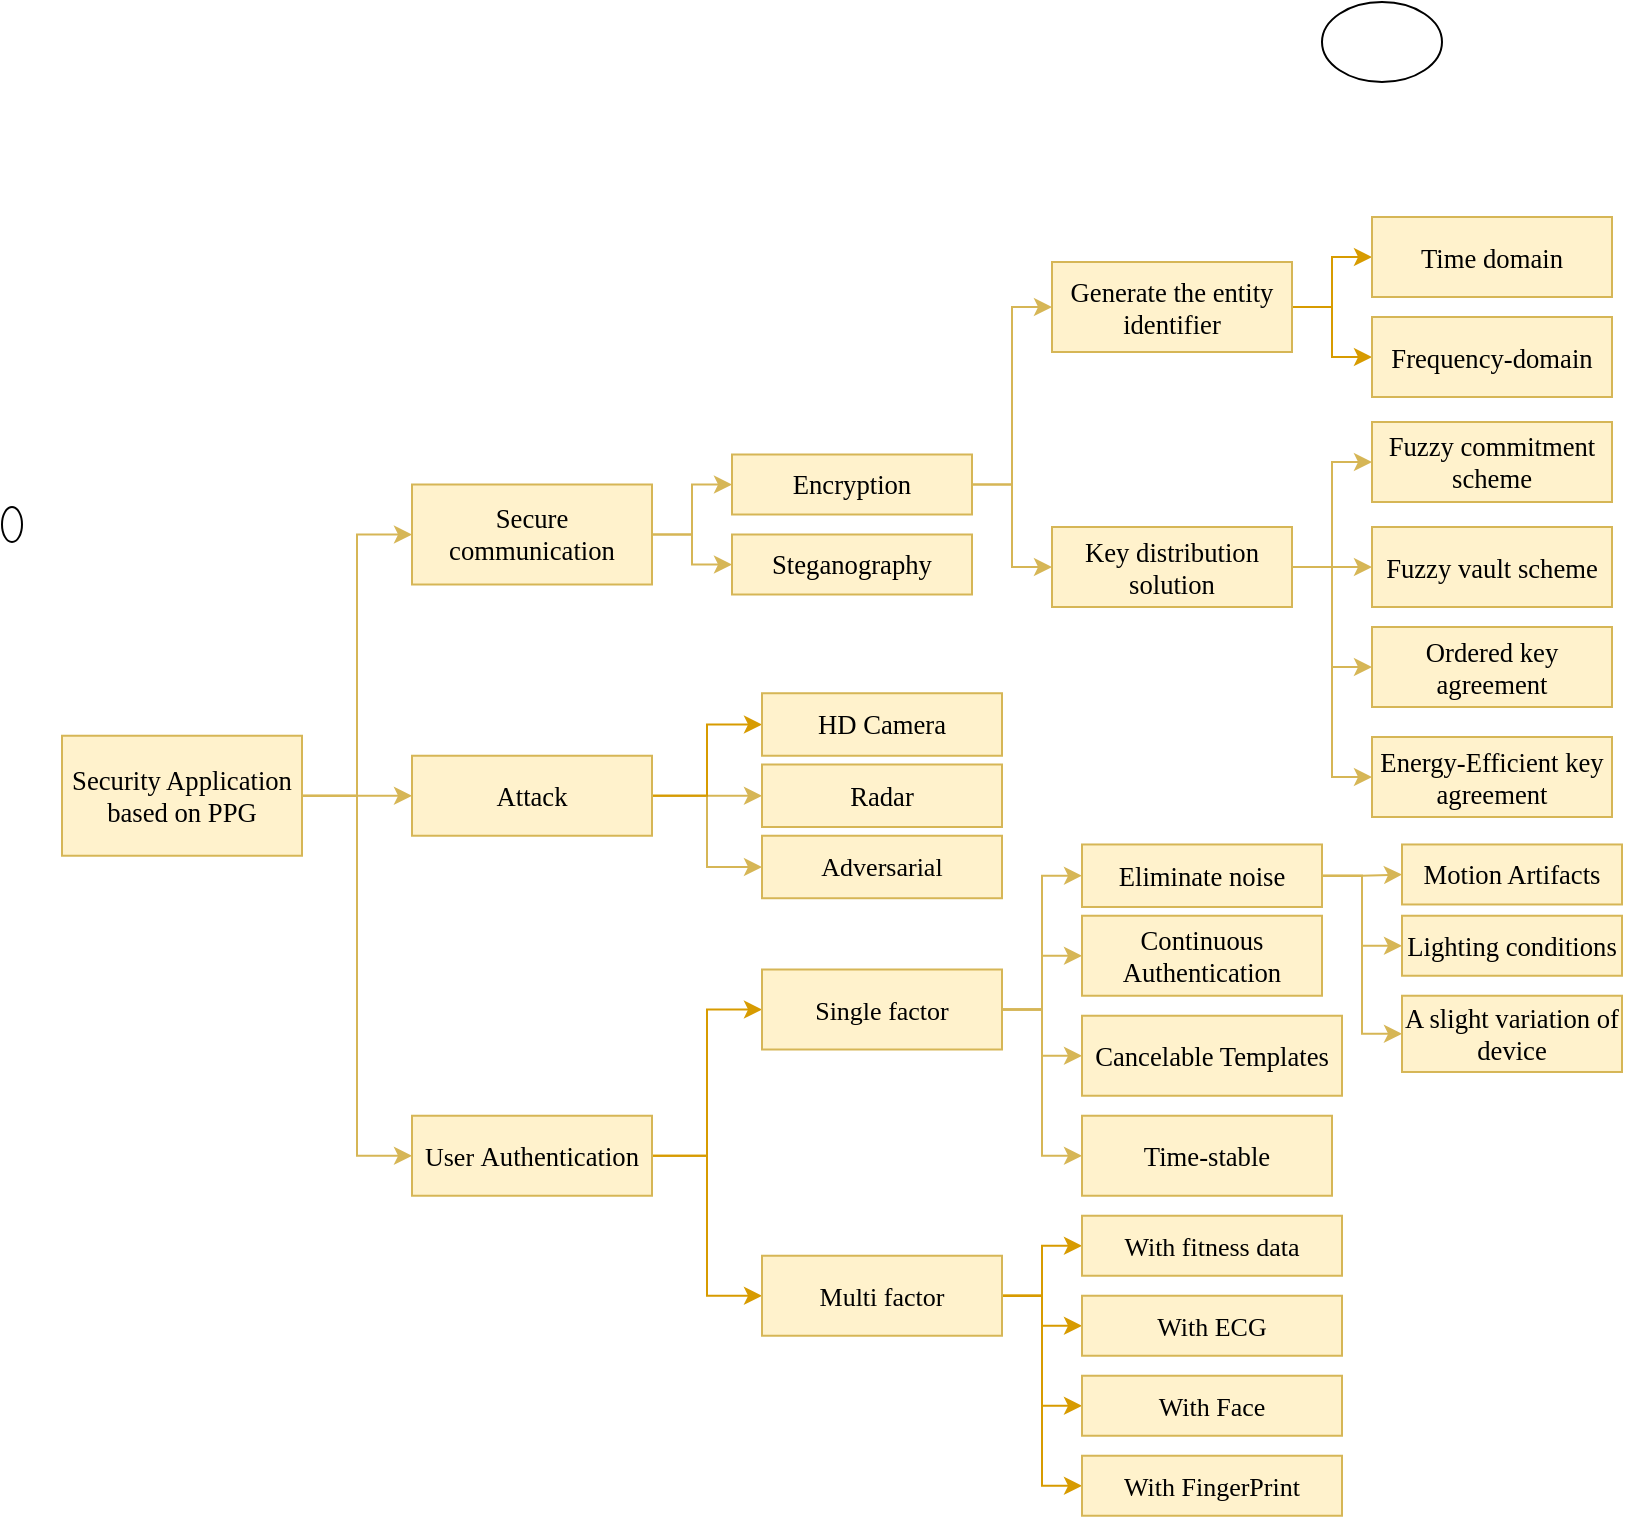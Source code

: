 <mxfile version="14.6.13" type="github">
  <diagram id="R2lEEEUBdFMjLlhIrx00" name="Page-1">
    <mxGraphModel dx="1092" dy="716" grid="1" gridSize="10" guides="1" tooltips="1" connect="1" arrows="1" fold="1" page="1" pageScale="1" pageWidth="850" pageHeight="1100" math="0" shadow="0" extFonts="Permanent Marker^https://fonts.googleapis.com/css?family=Permanent+Marker">
      <root>
        <mxCell id="0" />
        <mxCell id="1" parent="0" />
        <mxCell id="hjBMN0ESbZGBYcGNyfqj-2" style="edgeStyle=orthogonalEdgeStyle;rounded=0;orthogonalLoop=1;jettySize=auto;html=1;entryX=0;entryY=0.5;entryDx=0;entryDy=0;fillColor=#fff2cc;strokeColor=#d6b656;" parent="1" source="7kK_4Ma0JGCiKMvr0xMD-1" target="hjBMN0ESbZGBYcGNyfqj-1" edge="1">
          <mxGeometry relative="1" as="geometry" />
        </mxCell>
        <mxCell id="hjBMN0ESbZGBYcGNyfqj-5" style="edgeStyle=orthogonalEdgeStyle;rounded=0;orthogonalLoop=1;jettySize=auto;html=1;entryX=0;entryY=0.5;entryDx=0;entryDy=0;fillColor=#fff2cc;strokeColor=#d6b656;" parent="1" source="7kK_4Ma0JGCiKMvr0xMD-1" target="hjBMN0ESbZGBYcGNyfqj-4" edge="1">
          <mxGeometry relative="1" as="geometry" />
        </mxCell>
        <mxCell id="hjBMN0ESbZGBYcGNyfqj-22" style="edgeStyle=orthogonalEdgeStyle;rounded=0;orthogonalLoop=1;jettySize=auto;html=1;fillColor=#fff2cc;strokeColor=#d6b656;entryX=0;entryY=0.5;entryDx=0;entryDy=0;" parent="1" source="7kK_4Ma0JGCiKMvr0xMD-1" target="O8F0JCfiDlLxA4v2om1o-1" edge="1">
          <mxGeometry relative="1" as="geometry">
            <mxPoint x="175" y="470" as="targetPoint" />
          </mxGeometry>
        </mxCell>
        <mxCell id="7kK_4Ma0JGCiKMvr0xMD-1" value="&lt;span style=&quot;font-size: 10pt&quot;&gt;&lt;font face=&quot;Times New Roman&quot;&gt;Security Application based on PPG&lt;/font&gt;&lt;/span&gt;" style="rounded=0;whiteSpace=wrap;html=1;fillColor=#fff2cc;strokeColor=#d6b656;" parent="1" vertex="1">
          <mxGeometry x="40" y="366.87" width="120" height="60" as="geometry" />
        </mxCell>
        <mxCell id="hjBMN0ESbZGBYcGNyfqj-33" style="edgeStyle=orthogonalEdgeStyle;rounded=0;orthogonalLoop=1;jettySize=auto;html=1;entryX=0;entryY=0.5;entryDx=0;entryDy=0;fillColor=#fff2cc;strokeColor=#d6b656;exitX=1;exitY=0.5;exitDx=0;exitDy=0;" parent="1" source="O8F0JCfiDlLxA4v2om1o-4" target="hjBMN0ESbZGBYcGNyfqj-32" edge="1">
          <mxGeometry relative="1" as="geometry">
            <mxPoint x="595" y="600.05" as="sourcePoint" />
          </mxGeometry>
        </mxCell>
        <mxCell id="hjBMN0ESbZGBYcGNyfqj-48" style="edgeStyle=orthogonalEdgeStyle;rounded=0;orthogonalLoop=1;jettySize=auto;html=1;entryX=0;entryY=0.5;entryDx=0;entryDy=0;fillColor=#fff2cc;strokeColor=#d6b656;exitX=1;exitY=0.5;exitDx=0;exitDy=0;" parent="1" source="O8F0JCfiDlLxA4v2om1o-4" target="hjBMN0ESbZGBYcGNyfqj-47" edge="1">
          <mxGeometry relative="1" as="geometry">
            <mxPoint x="595" y="600.05" as="sourcePoint" />
          </mxGeometry>
        </mxCell>
        <mxCell id="hjBMN0ESbZGBYcGNyfqj-50" style="edgeStyle=orthogonalEdgeStyle;rounded=0;orthogonalLoop=1;jettySize=auto;html=1;entryX=0;entryY=0.5;entryDx=0;entryDy=0;fillColor=#fff2cc;strokeColor=#d6b656;exitX=1;exitY=0.5;exitDx=0;exitDy=0;" parent="1" source="O8F0JCfiDlLxA4v2om1o-4" target="hjBMN0ESbZGBYcGNyfqj-49" edge="1">
          <mxGeometry relative="1" as="geometry">
            <mxPoint x="595" y="600.05" as="sourcePoint" />
          </mxGeometry>
        </mxCell>
        <mxCell id="hjBMN0ESbZGBYcGNyfqj-52" style="edgeStyle=orthogonalEdgeStyle;rounded=0;orthogonalLoop=1;jettySize=auto;html=1;entryX=0;entryY=0.5;entryDx=0;entryDy=0;fillColor=#fff2cc;strokeColor=#d6b656;exitX=1;exitY=0.5;exitDx=0;exitDy=0;" parent="1" source="O8F0JCfiDlLxA4v2om1o-4" target="hjBMN0ESbZGBYcGNyfqj-51" edge="1">
          <mxGeometry relative="1" as="geometry">
            <mxPoint x="595" y="600.05" as="sourcePoint" />
          </mxGeometry>
        </mxCell>
        <mxCell id="hjBMN0ESbZGBYcGNyfqj-8" style="edgeStyle=orthogonalEdgeStyle;rounded=0;orthogonalLoop=1;jettySize=auto;html=1;entryX=0;entryY=0.5;entryDx=0;entryDy=0;fillColor=#fff2cc;strokeColor=#d6b656;" parent="1" source="hjBMN0ESbZGBYcGNyfqj-1" target="hjBMN0ESbZGBYcGNyfqj-6" edge="1">
          <mxGeometry relative="1" as="geometry" />
        </mxCell>
        <mxCell id="hjBMN0ESbZGBYcGNyfqj-9" style="edgeStyle=orthogonalEdgeStyle;rounded=0;orthogonalLoop=1;jettySize=auto;html=1;entryX=0;entryY=0.5;entryDx=0;entryDy=0;fillColor=#fff2cc;strokeColor=#d6b656;" parent="1" source="hjBMN0ESbZGBYcGNyfqj-1" target="hjBMN0ESbZGBYcGNyfqj-7" edge="1">
          <mxGeometry relative="1" as="geometry" />
        </mxCell>
        <mxCell id="hjBMN0ESbZGBYcGNyfqj-1" value="&lt;span style=&quot;font-size: 10pt&quot;&gt;&lt;font face=&quot;Times New Roman&quot;&gt;Secure communication&lt;/font&gt;&lt;/span&gt;" style="rounded=0;whiteSpace=wrap;html=1;fillColor=#fff2cc;strokeColor=#d6b656;" parent="1" vertex="1">
          <mxGeometry x="215" y="241.25" width="120" height="50" as="geometry" />
        </mxCell>
        <mxCell id="hjBMN0ESbZGBYcGNyfqj-27" style="edgeStyle=orthogonalEdgeStyle;rounded=0;orthogonalLoop=1;jettySize=auto;html=1;entryX=0;entryY=0.5;entryDx=0;entryDy=0;fillColor=#fff2cc;strokeColor=#d6b656;" parent="1" source="hjBMN0ESbZGBYcGNyfqj-4" target="hjBMN0ESbZGBYcGNyfqj-26" edge="1">
          <mxGeometry relative="1" as="geometry" />
        </mxCell>
        <mxCell id="hjBMN0ESbZGBYcGNyfqj-29" style="edgeStyle=orthogonalEdgeStyle;rounded=0;orthogonalLoop=1;jettySize=auto;html=1;entryX=0;entryY=0.5;entryDx=0;entryDy=0;fillColor=#fff2cc;strokeColor=#d6b656;" parent="1" source="hjBMN0ESbZGBYcGNyfqj-4" target="hjBMN0ESbZGBYcGNyfqj-28" edge="1">
          <mxGeometry relative="1" as="geometry" />
        </mxCell>
        <mxCell id="O8F0JCfiDlLxA4v2om1o-23" style="edgeStyle=orthogonalEdgeStyle;rounded=0;orthogonalLoop=1;jettySize=auto;html=1;entryX=0;entryY=0.5;entryDx=0;entryDy=0;fillColor=#ffe6cc;strokeColor=#d79b00;" edge="1" parent="1" source="hjBMN0ESbZGBYcGNyfqj-4" target="hjBMN0ESbZGBYcGNyfqj-23">
          <mxGeometry relative="1" as="geometry" />
        </mxCell>
        <mxCell id="hjBMN0ESbZGBYcGNyfqj-4" value="&lt;span style=&quot;font-family: &amp;#34;noto_regular&amp;#34; ; font-size: 10pt&quot;&gt;Attack&lt;/span&gt;" style="rounded=0;whiteSpace=wrap;html=1;fillColor=#fff2cc;strokeColor=#d6b656;" parent="1" vertex="1">
          <mxGeometry x="215" y="376.87" width="120" height="40" as="geometry" />
        </mxCell>
        <mxCell id="hjBMN0ESbZGBYcGNyfqj-12" style="edgeStyle=orthogonalEdgeStyle;rounded=0;orthogonalLoop=1;jettySize=auto;html=1;entryX=0;entryY=0.5;entryDx=0;entryDy=0;fillColor=#fff2cc;strokeColor=#d6b656;" parent="1" source="hjBMN0ESbZGBYcGNyfqj-6" target="hjBMN0ESbZGBYcGNyfqj-10" edge="1">
          <mxGeometry relative="1" as="geometry" />
        </mxCell>
        <mxCell id="hjBMN0ESbZGBYcGNyfqj-13" style="edgeStyle=orthogonalEdgeStyle;rounded=0;orthogonalLoop=1;jettySize=auto;html=1;entryX=0;entryY=0.5;entryDx=0;entryDy=0;fillColor=#fff2cc;strokeColor=#d6b656;" parent="1" source="hjBMN0ESbZGBYcGNyfqj-6" target="hjBMN0ESbZGBYcGNyfqj-11" edge="1">
          <mxGeometry relative="1" as="geometry" />
        </mxCell>
        <mxCell id="hjBMN0ESbZGBYcGNyfqj-6" value="&lt;span style=&quot;font-family: &amp;#34;noto_regular&amp;#34; ; font-size: 10pt&quot;&gt;Encryption&lt;/span&gt;" style="rounded=0;whiteSpace=wrap;html=1;fillColor=#fff2cc;strokeColor=#d6b656;" parent="1" vertex="1">
          <mxGeometry x="375" y="226.25" width="120" height="30" as="geometry" />
        </mxCell>
        <mxCell id="hjBMN0ESbZGBYcGNyfqj-7" value="&lt;span style=&quot;font-family: &amp;#34;noto_regular&amp;#34; ; font-size: 10pt&quot;&gt;Steganography&lt;/span&gt;" style="rounded=0;whiteSpace=wrap;html=1;fillColor=#fff2cc;strokeColor=#d6b656;" parent="1" vertex="1">
          <mxGeometry x="375" y="266.25" width="120" height="30" as="geometry" />
        </mxCell>
        <mxCell id="O8F0JCfiDlLxA4v2om1o-10" style="edgeStyle=orthogonalEdgeStyle;rounded=0;orthogonalLoop=1;jettySize=auto;html=1;entryX=0;entryY=0.5;entryDx=0;entryDy=0;fillColor=#ffe6cc;strokeColor=#d79b00;" edge="1" parent="1" source="hjBMN0ESbZGBYcGNyfqj-10" target="O8F0JCfiDlLxA4v2om1o-11">
          <mxGeometry relative="1" as="geometry">
            <mxPoint x="680" y="130" as="targetPoint" />
          </mxGeometry>
        </mxCell>
        <mxCell id="O8F0JCfiDlLxA4v2om1o-13" style="edgeStyle=orthogonalEdgeStyle;rounded=0;orthogonalLoop=1;jettySize=auto;html=1;entryX=0;entryY=0.5;entryDx=0;entryDy=0;fillColor=#ffe6cc;strokeColor=#d79b00;" edge="1" parent="1" source="hjBMN0ESbZGBYcGNyfqj-10" target="O8F0JCfiDlLxA4v2om1o-12">
          <mxGeometry relative="1" as="geometry" />
        </mxCell>
        <mxCell id="hjBMN0ESbZGBYcGNyfqj-10" value="&lt;span style=&quot;font-family: &amp;#34;noto_regular&amp;#34; ; font-size: 10pt&quot;&gt;Generate the entity identifier&lt;/span&gt;" style="rounded=0;whiteSpace=wrap;html=1;fillColor=#fff2cc;strokeColor=#d6b656;" parent="1" vertex="1">
          <mxGeometry x="535" y="130" width="120" height="45" as="geometry" />
        </mxCell>
        <mxCell id="hjBMN0ESbZGBYcGNyfqj-18" style="edgeStyle=orthogonalEdgeStyle;rounded=0;orthogonalLoop=1;jettySize=auto;html=1;entryX=0;entryY=0.5;entryDx=0;entryDy=0;fillColor=#fff2cc;strokeColor=#d6b656;" parent="1" source="hjBMN0ESbZGBYcGNyfqj-11" target="hjBMN0ESbZGBYcGNyfqj-14" edge="1">
          <mxGeometry relative="1" as="geometry" />
        </mxCell>
        <mxCell id="hjBMN0ESbZGBYcGNyfqj-19" style="edgeStyle=orthogonalEdgeStyle;rounded=0;orthogonalLoop=1;jettySize=auto;html=1;fillColor=#fff2cc;strokeColor=#d6b656;entryX=0;entryY=0.5;entryDx=0;entryDy=0;" parent="1" source="hjBMN0ESbZGBYcGNyfqj-11" target="hjBMN0ESbZGBYcGNyfqj-15" edge="1">
          <mxGeometry relative="1" as="geometry" />
        </mxCell>
        <mxCell id="hjBMN0ESbZGBYcGNyfqj-20" style="edgeStyle=orthogonalEdgeStyle;rounded=0;orthogonalLoop=1;jettySize=auto;html=1;entryX=0;entryY=0.5;entryDx=0;entryDy=0;fillColor=#fff2cc;strokeColor=#d6b656;" parent="1" source="hjBMN0ESbZGBYcGNyfqj-11" target="hjBMN0ESbZGBYcGNyfqj-16" edge="1">
          <mxGeometry relative="1" as="geometry" />
        </mxCell>
        <mxCell id="hjBMN0ESbZGBYcGNyfqj-21" style="edgeStyle=orthogonalEdgeStyle;rounded=0;orthogonalLoop=1;jettySize=auto;html=1;entryX=0;entryY=0.5;entryDx=0;entryDy=0;fillColor=#fff2cc;strokeColor=#d6b656;" parent="1" source="hjBMN0ESbZGBYcGNyfqj-11" target="hjBMN0ESbZGBYcGNyfqj-17" edge="1">
          <mxGeometry relative="1" as="geometry" />
        </mxCell>
        <mxCell id="hjBMN0ESbZGBYcGNyfqj-11" value="&lt;span style=&quot;font-family: &amp;#34;noto_regular&amp;#34; ; font-size: 10pt&quot;&gt;Key distribution solution&lt;/span&gt;" style="rounded=0;whiteSpace=wrap;html=1;fillColor=#fff2cc;strokeColor=#d6b656;" parent="1" vertex="1">
          <mxGeometry x="535" y="262.5" width="120" height="40" as="geometry" />
        </mxCell>
        <mxCell id="hjBMN0ESbZGBYcGNyfqj-14" value="&lt;span style=&quot;font-size: 10pt&quot;&gt;&lt;font face=&quot;Times New Roman&quot;&gt;Fuzzy commitment scheme&lt;/font&gt;&lt;/span&gt;" style="rounded=0;whiteSpace=wrap;html=1;fillColor=#fff2cc;strokeColor=#d6b656;" parent="1" vertex="1">
          <mxGeometry x="695" y="210" width="120" height="40" as="geometry" />
        </mxCell>
        <mxCell id="hjBMN0ESbZGBYcGNyfqj-15" value="&lt;span style=&quot;font-family: &amp;#34;noto_regular&amp;#34; ; font-size: 10pt&quot;&gt;Fuzzy vault scheme&lt;/span&gt;" style="rounded=0;whiteSpace=wrap;html=1;fillColor=#fff2cc;strokeColor=#d6b656;" parent="1" vertex="1">
          <mxGeometry x="695" y="262.5" width="120" height="40" as="geometry" />
        </mxCell>
        <mxCell id="hjBMN0ESbZGBYcGNyfqj-16" value="&lt;span style=&quot;font-size: 10pt&quot;&gt;&lt;font face=&quot;Times New Roman&quot;&gt;Ordered key agreement&lt;/font&gt;&lt;/span&gt;" style="rounded=0;whiteSpace=wrap;html=1;fillColor=#fff2cc;strokeColor=#d6b656;" parent="1" vertex="1">
          <mxGeometry x="695" y="312.5" width="120" height="40" as="geometry" />
        </mxCell>
        <mxCell id="hjBMN0ESbZGBYcGNyfqj-17" value="&lt;span style=&quot;font-family: &amp;#34;noto_regular&amp;#34; ; font-size: 10pt&quot;&gt;Energy-Efficient key agreement&lt;/span&gt;" style="rounded=0;whiteSpace=wrap;html=1;fillColor=#fff2cc;strokeColor=#d6b656;" parent="1" vertex="1">
          <mxGeometry x="695" y="367.5" width="120" height="40" as="geometry" />
        </mxCell>
        <mxCell id="hjBMN0ESbZGBYcGNyfqj-23" value="&lt;span style=&quot;font-family: &amp;#34;noto_regular&amp;#34; ; font-size: 10pt&quot;&gt;HD Camera&lt;/span&gt;" style="rounded=0;whiteSpace=wrap;html=1;fillColor=#fff2cc;strokeColor=#d6b656;" parent="1" vertex="1">
          <mxGeometry x="390" y="345.62" width="120" height="31.25" as="geometry" />
        </mxCell>
        <mxCell id="hjBMN0ESbZGBYcGNyfqj-26" value="&lt;span style=&quot;font-family: &amp;#34;noto_regular&amp;#34; ; font-size: 10pt&quot;&gt;Radar&lt;/span&gt;" style="rounded=0;whiteSpace=wrap;html=1;fillColor=#fff2cc;strokeColor=#d6b656;" parent="1" vertex="1">
          <mxGeometry x="390" y="381.25" width="120" height="31.25" as="geometry" />
        </mxCell>
        <mxCell id="hjBMN0ESbZGBYcGNyfqj-28" value="&lt;span style=&quot;font-family: &amp;#34;times new roman&amp;#34; ; font-size: 13px ; text-align: left&quot;&gt;Adversarial &lt;/span&gt;" style="rounded=0;whiteSpace=wrap;html=1;fillColor=#fff2cc;strokeColor=#d6b656;" parent="1" vertex="1">
          <mxGeometry x="390" y="416.87" width="120" height="31.25" as="geometry" />
        </mxCell>
        <mxCell id="hjBMN0ESbZGBYcGNyfqj-32" value="&lt;span style=&quot;font-family: &amp;#34;noto_regular&amp;#34; ; font-size: 10pt&quot;&gt;Eliminate noise&lt;/span&gt;" style="rounded=0;whiteSpace=wrap;html=1;fillColor=#fff2cc;strokeColor=#d6b656;" parent="1" vertex="1">
          <mxGeometry x="550" y="421.24" width="120" height="31.25" as="geometry" />
        </mxCell>
        <mxCell id="hjBMN0ESbZGBYcGNyfqj-42" style="edgeStyle=orthogonalEdgeStyle;rounded=0;orthogonalLoop=1;jettySize=auto;html=1;entryX=0;entryY=0.5;entryDx=0;entryDy=0;fillColor=#fff2cc;strokeColor=#d6b656;exitX=1;exitY=0.5;exitDx=0;exitDy=0;" parent="1" source="hjBMN0ESbZGBYcGNyfqj-32" target="hjBMN0ESbZGBYcGNyfqj-41" edge="1">
          <mxGeometry relative="1" as="geometry">
            <mxPoint x="695" y="569.995" as="sourcePoint" />
          </mxGeometry>
        </mxCell>
        <mxCell id="hjBMN0ESbZGBYcGNyfqj-44" style="edgeStyle=orthogonalEdgeStyle;rounded=0;orthogonalLoop=1;jettySize=auto;html=1;entryX=0;entryY=0.5;entryDx=0;entryDy=0;fillColor=#fff2cc;strokeColor=#d6b656;exitX=1;exitY=0.5;exitDx=0;exitDy=0;" parent="1" source="hjBMN0ESbZGBYcGNyfqj-32" target="hjBMN0ESbZGBYcGNyfqj-43" edge="1">
          <mxGeometry relative="1" as="geometry">
            <mxPoint x="695" y="569.995" as="sourcePoint" />
          </mxGeometry>
        </mxCell>
        <mxCell id="hjBMN0ESbZGBYcGNyfqj-46" style="edgeStyle=orthogonalEdgeStyle;rounded=0;orthogonalLoop=1;jettySize=auto;html=1;entryX=0;entryY=0.5;entryDx=0;entryDy=0;fillColor=#fff2cc;strokeColor=#d6b656;exitX=1;exitY=0.5;exitDx=0;exitDy=0;" parent="1" source="hjBMN0ESbZGBYcGNyfqj-32" target="hjBMN0ESbZGBYcGNyfqj-45" edge="1">
          <mxGeometry relative="1" as="geometry">
            <mxPoint x="695" y="569.995" as="sourcePoint" />
          </mxGeometry>
        </mxCell>
        <mxCell id="hjBMN0ESbZGBYcGNyfqj-41" value="&lt;font face=&quot;noto_regular&quot;&gt;&lt;span style=&quot;font-size: 13.333px&quot;&gt;Motion Artifacts&lt;/span&gt;&lt;/font&gt;" style="rounded=0;whiteSpace=wrap;html=1;fillColor=#fff2cc;strokeColor=#d6b656;" parent="1" vertex="1">
          <mxGeometry x="710" y="421.24" width="110" height="30" as="geometry" />
        </mxCell>
        <mxCell id="hjBMN0ESbZGBYcGNyfqj-43" value="&lt;font face=&quot;noto_regular&quot;&gt;&lt;span style=&quot;font-size: 13.333px&quot;&gt;Lighting conditions&lt;/span&gt;&lt;/font&gt;" style="rounded=0;whiteSpace=wrap;html=1;fillColor=#fff2cc;strokeColor=#d6b656;" parent="1" vertex="1">
          <mxGeometry x="710" y="456.87" width="110" height="30" as="geometry" />
        </mxCell>
        <mxCell id="hjBMN0ESbZGBYcGNyfqj-45" value="&lt;font face=&quot;noto_regular&quot;&gt;&lt;span style=&quot;font-size: 13.333px&quot;&gt;A slight variation of device&lt;/span&gt;&lt;/font&gt;" style="rounded=0;whiteSpace=wrap;html=1;fillColor=#fff2cc;strokeColor=#d6b656;" parent="1" vertex="1">
          <mxGeometry x="710" y="496.87" width="110" height="38.12" as="geometry" />
        </mxCell>
        <mxCell id="hjBMN0ESbZGBYcGNyfqj-47" value="&lt;span style=&quot;font-family: &amp;#34;noto_regular&amp;#34; ; font-size: 10pt&quot;&gt;Continuous Authentication&lt;/span&gt;" style="rounded=0;whiteSpace=wrap;html=1;fillColor=#fff2cc;strokeColor=#d6b656;" parent="1" vertex="1">
          <mxGeometry x="550" y="456.87" width="120" height="40" as="geometry" />
        </mxCell>
        <mxCell id="hjBMN0ESbZGBYcGNyfqj-49" value="&lt;span style=&quot;font-family: &amp;#34;noto_regular&amp;#34; ; font-size: 10pt&quot;&gt;Cancelable Templates&lt;/span&gt;" style="rounded=0;whiteSpace=wrap;html=1;fillColor=#fff2cc;strokeColor=#d6b656;" parent="1" vertex="1">
          <mxGeometry x="550" y="506.87" width="130" height="40" as="geometry" />
        </mxCell>
        <mxCell id="hjBMN0ESbZGBYcGNyfqj-51" value="&lt;p&gt;&lt;font face=&quot;noto_regular&quot;&gt;&lt;span style=&quot;font-size: 13.333px&quot;&gt;Time-stable&lt;/span&gt;&lt;/font&gt;&lt;br&gt;&lt;/p&gt;" style="rounded=0;whiteSpace=wrap;html=1;fillColor=#fff2cc;strokeColor=#d6b656;" parent="1" vertex="1">
          <mxGeometry x="550" y="556.87" width="125" height="40" as="geometry" />
        </mxCell>
        <mxCell id="6OLruwicgVUYulSYCofD-2" value="" style="ellipse;whiteSpace=wrap;html=1;" parent="1" vertex="1">
          <mxGeometry x="670" width="60" height="40" as="geometry" />
        </mxCell>
        <mxCell id="6OLruwicgVUYulSYCofD-3" value="" style="ellipse;whiteSpace=wrap;html=1;" parent="1" vertex="1">
          <mxGeometry x="10" y="252.5" width="10" height="17.5" as="geometry" />
        </mxCell>
        <mxCell id="O8F0JCfiDlLxA4v2om1o-5" style="edgeStyle=orthogonalEdgeStyle;rounded=0;orthogonalLoop=1;jettySize=auto;html=1;entryX=0;entryY=0.5;entryDx=0;entryDy=0;fillColor=#ffe6cc;strokeColor=#d79b00;" edge="1" parent="1" source="O8F0JCfiDlLxA4v2om1o-1" target="O8F0JCfiDlLxA4v2om1o-4">
          <mxGeometry relative="1" as="geometry" />
        </mxCell>
        <mxCell id="O8F0JCfiDlLxA4v2om1o-7" style="edgeStyle=orthogonalEdgeStyle;rounded=0;orthogonalLoop=1;jettySize=auto;html=1;entryX=0;entryY=0.5;entryDx=0;entryDy=0;fillColor=#ffe6cc;strokeColor=#d79b00;" edge="1" parent="1" source="O8F0JCfiDlLxA4v2om1o-1" target="O8F0JCfiDlLxA4v2om1o-6">
          <mxGeometry relative="1" as="geometry" />
        </mxCell>
        <mxCell id="O8F0JCfiDlLxA4v2om1o-1" value="&lt;font face=&quot;Times New Roman&quot;&gt;User&amp;nbsp;&lt;span style=&quot;font-size: 10pt&quot;&gt;Authentication&lt;/span&gt;&lt;/font&gt;" style="rounded=0;whiteSpace=wrap;html=1;fontSize=13;fillColor=#fff2cc;strokeColor=#d6b656;" vertex="1" parent="1">
          <mxGeometry x="215" y="556.87" width="120" height="40" as="geometry" />
        </mxCell>
        <mxCell id="O8F0JCfiDlLxA4v2om1o-4" value="&lt;font face=&quot;Times New Roman&quot;&gt;Single factor&lt;/font&gt;" style="rounded=0;whiteSpace=wrap;html=1;fontSize=13;fillColor=#fff2cc;strokeColor=#d6b656;" vertex="1" parent="1">
          <mxGeometry x="390" y="483.75" width="120" height="40" as="geometry" />
        </mxCell>
        <mxCell id="O8F0JCfiDlLxA4v2om1o-15" value="" style="edgeStyle=orthogonalEdgeStyle;rounded=0;orthogonalLoop=1;jettySize=auto;html=1;fillColor=#ffe6cc;strokeColor=#d79b00;" edge="1" parent="1" source="O8F0JCfiDlLxA4v2om1o-6" target="O8F0JCfiDlLxA4v2om1o-14">
          <mxGeometry relative="1" as="geometry" />
        </mxCell>
        <mxCell id="O8F0JCfiDlLxA4v2om1o-19" style="edgeStyle=orthogonalEdgeStyle;rounded=0;orthogonalLoop=1;jettySize=auto;html=1;entryX=0;entryY=0.5;entryDx=0;entryDy=0;fillColor=#ffe6cc;strokeColor=#d79b00;" edge="1" parent="1" source="O8F0JCfiDlLxA4v2om1o-6" target="O8F0JCfiDlLxA4v2om1o-16">
          <mxGeometry relative="1" as="geometry" />
        </mxCell>
        <mxCell id="O8F0JCfiDlLxA4v2om1o-20" style="edgeStyle=orthogonalEdgeStyle;rounded=0;orthogonalLoop=1;jettySize=auto;html=1;entryX=0;entryY=0.5;entryDx=0;entryDy=0;fillColor=#ffe6cc;strokeColor=#d79b00;" edge="1" parent="1" source="O8F0JCfiDlLxA4v2om1o-6" target="O8F0JCfiDlLxA4v2om1o-17">
          <mxGeometry relative="1" as="geometry" />
        </mxCell>
        <mxCell id="O8F0JCfiDlLxA4v2om1o-21" style="edgeStyle=orthogonalEdgeStyle;rounded=0;orthogonalLoop=1;jettySize=auto;html=1;entryX=0;entryY=0.5;entryDx=0;entryDy=0;fillColor=#ffe6cc;strokeColor=#d79b00;" edge="1" parent="1" source="O8F0JCfiDlLxA4v2om1o-6" target="O8F0JCfiDlLxA4v2om1o-18">
          <mxGeometry relative="1" as="geometry" />
        </mxCell>
        <mxCell id="O8F0JCfiDlLxA4v2om1o-6" value="&lt;font face=&quot;Times New Roman&quot;&gt;Multi factor&lt;/font&gt;" style="rounded=0;whiteSpace=wrap;html=1;fontSize=13;fillColor=#fff2cc;strokeColor=#d6b656;" vertex="1" parent="1">
          <mxGeometry x="390" y="626.87" width="120" height="40" as="geometry" />
        </mxCell>
        <mxCell id="O8F0JCfiDlLxA4v2om1o-11" value="&lt;font face=&quot;Times New Roman&quot;&gt;&lt;span style=&quot;font-size: 10pt&quot;&gt;Time &lt;/span&gt;&lt;span style=&quot;font-size: 13.333px&quot;&gt;domain&lt;/span&gt;&lt;br&gt;&lt;/font&gt;" style="rounded=0;whiteSpace=wrap;html=1;fillColor=#fff2cc;strokeColor=#d6b656;" vertex="1" parent="1">
          <mxGeometry x="695" y="107.5" width="120" height="40" as="geometry" />
        </mxCell>
        <mxCell id="O8F0JCfiDlLxA4v2om1o-12" value="&lt;font face=&quot;Times New Roman&quot;&gt;&lt;span style=&quot;font-size: 13.333px&quot;&gt;Frequency-domain&lt;/span&gt;&lt;br&gt;&lt;/font&gt;" style="rounded=0;whiteSpace=wrap;html=1;fillColor=#fff2cc;strokeColor=#d6b656;" vertex="1" parent="1">
          <mxGeometry x="695" y="157.5" width="120" height="40" as="geometry" />
        </mxCell>
        <mxCell id="O8F0JCfiDlLxA4v2om1o-14" value="&lt;font face=&quot;Times New Roman&quot;&gt;With&amp;nbsp;fitness data&lt;/font&gt;" style="whiteSpace=wrap;html=1;rounded=0;fontSize=13;strokeColor=#d6b656;fillColor=#fff2cc;" vertex="1" parent="1">
          <mxGeometry x="550" y="606.87" width="130" height="30" as="geometry" />
        </mxCell>
        <mxCell id="O8F0JCfiDlLxA4v2om1o-16" value="&lt;font face=&quot;Times New Roman&quot;&gt;With&amp;nbsp;ECG&lt;/font&gt;" style="whiteSpace=wrap;html=1;rounded=0;fontSize=13;strokeColor=#d6b656;fillColor=#fff2cc;" vertex="1" parent="1">
          <mxGeometry x="550" y="646.87" width="130" height="30" as="geometry" />
        </mxCell>
        <mxCell id="O8F0JCfiDlLxA4v2om1o-17" value="&lt;font face=&quot;Times New Roman&quot;&gt;With&amp;nbsp;Face&lt;/font&gt;" style="whiteSpace=wrap;html=1;rounded=0;fontSize=13;strokeColor=#d6b656;fillColor=#fff2cc;" vertex="1" parent="1">
          <mxGeometry x="550" y="686.87" width="130" height="30" as="geometry" />
        </mxCell>
        <mxCell id="O8F0JCfiDlLxA4v2om1o-18" value="&lt;font face=&quot;Times New Roman&quot;&gt;With&amp;nbsp;FingerPrint&lt;/font&gt;" style="whiteSpace=wrap;html=1;rounded=0;fontSize=13;strokeColor=#d6b656;fillColor=#fff2cc;" vertex="1" parent="1">
          <mxGeometry x="550" y="726.87" width="130" height="30" as="geometry" />
        </mxCell>
      </root>
    </mxGraphModel>
  </diagram>
</mxfile>
